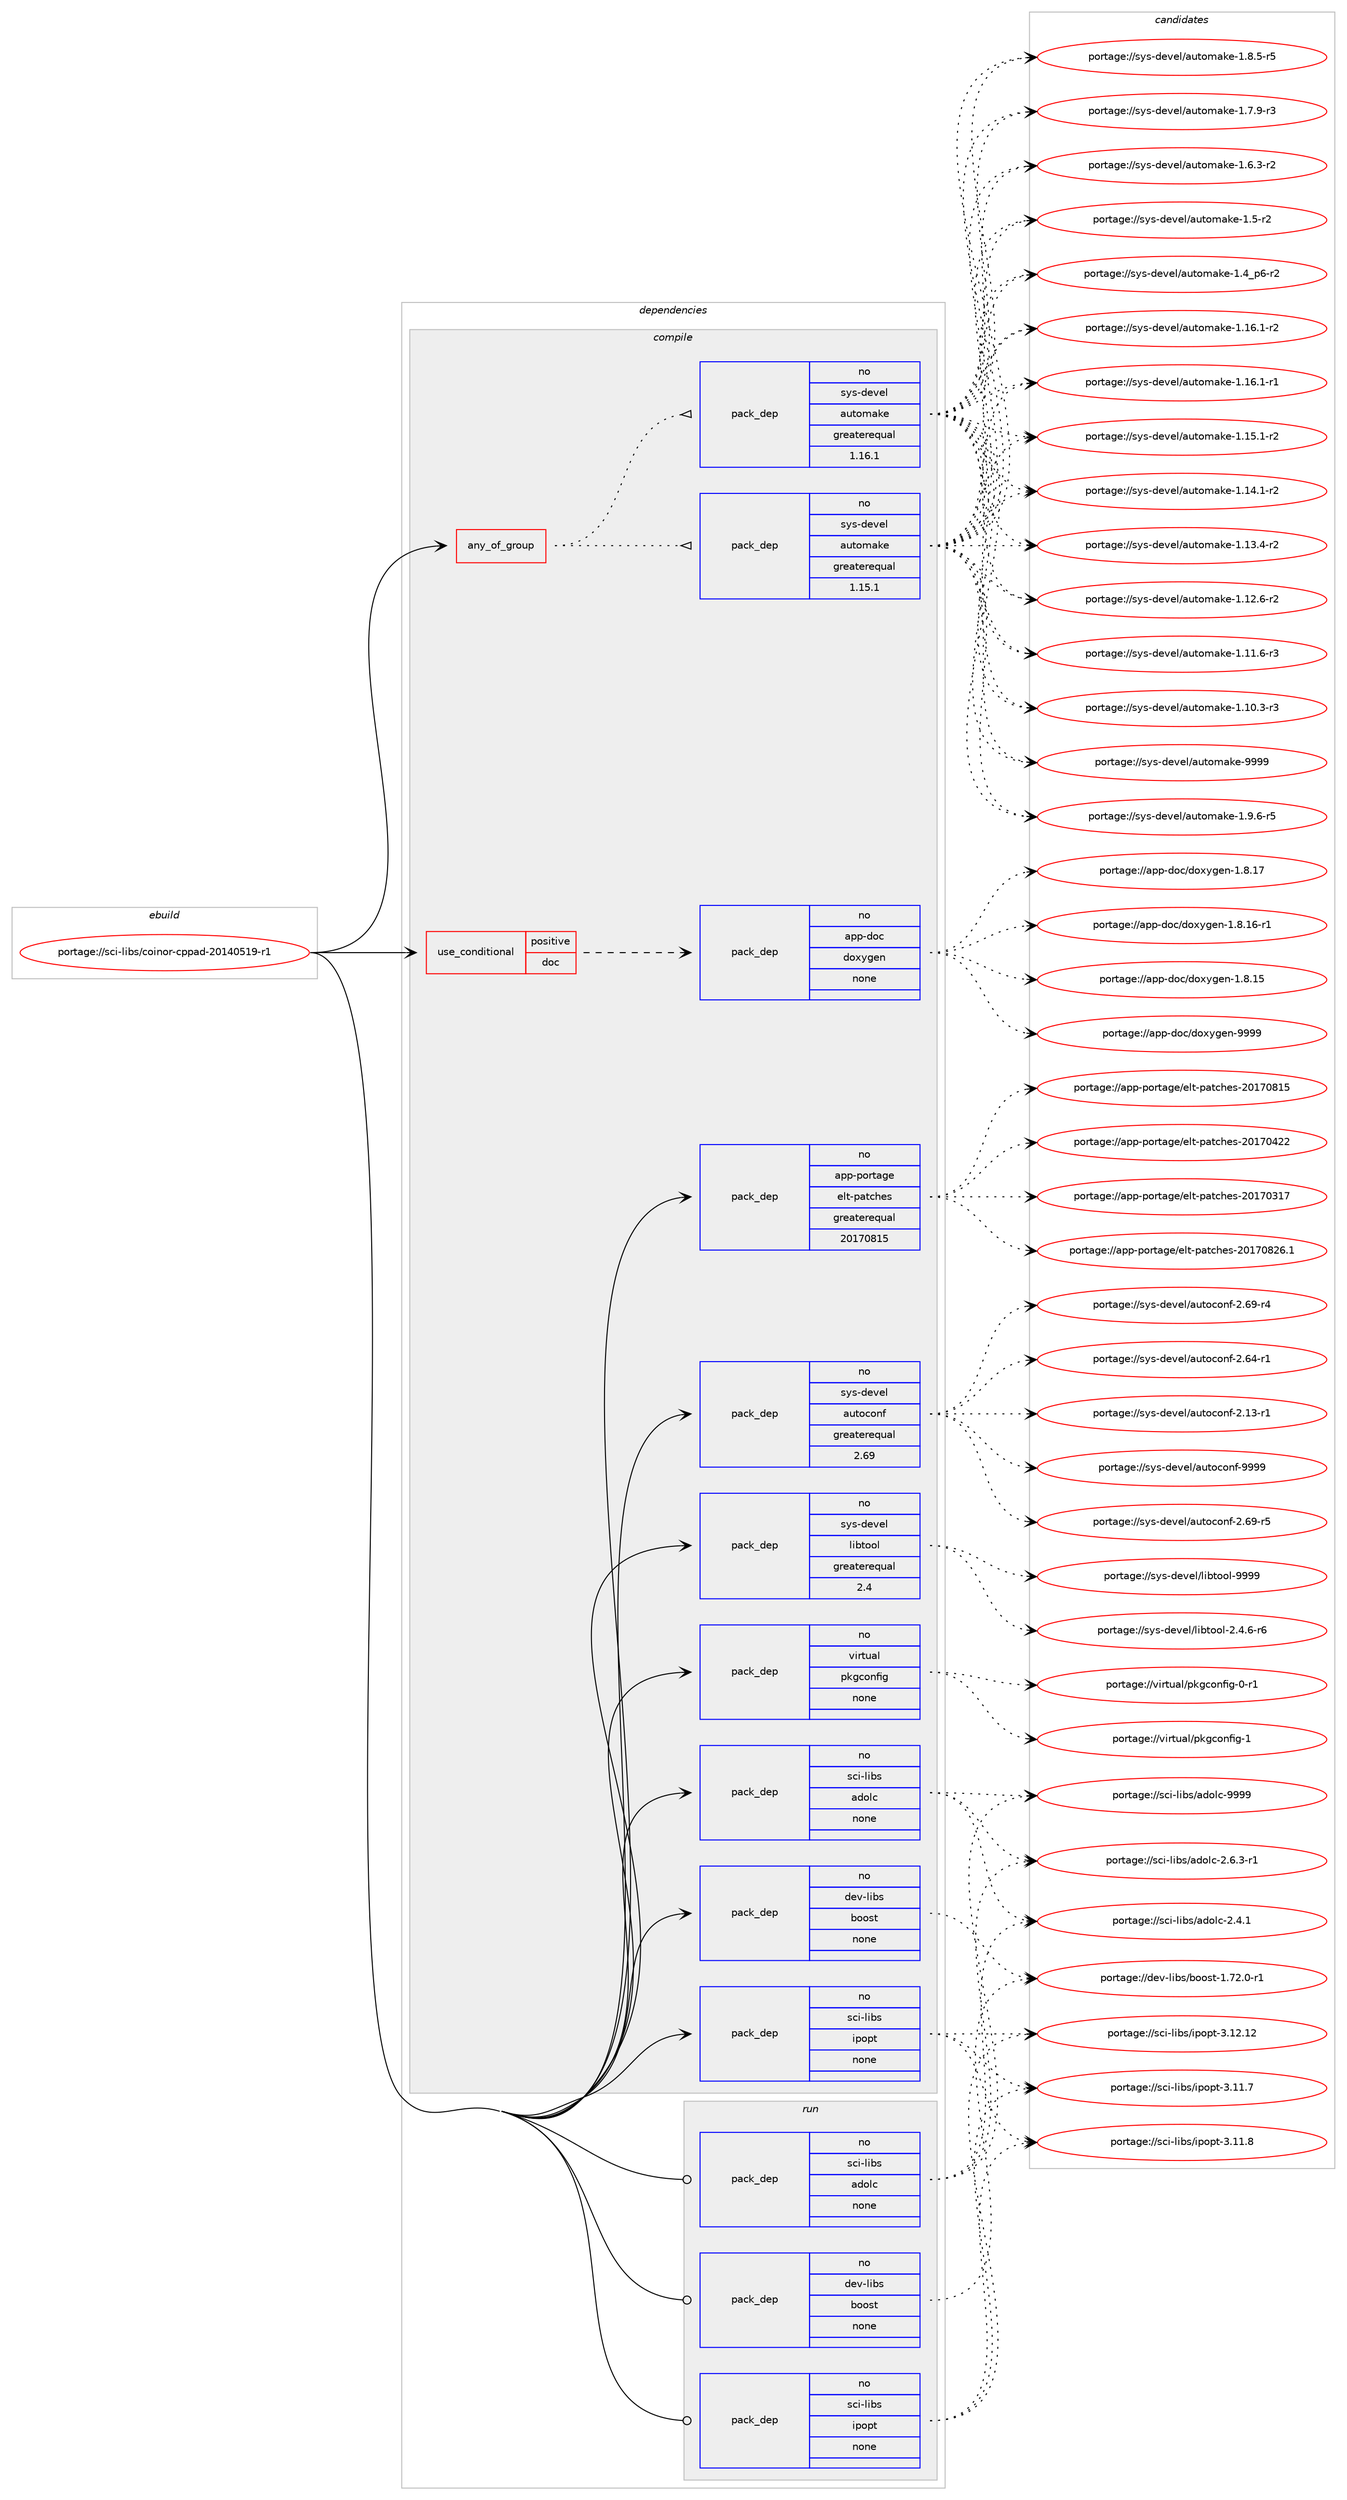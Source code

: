 digraph prolog {

# *************
# Graph options
# *************

newrank=true;
concentrate=true;
compound=true;
graph [rankdir=LR,fontname=Helvetica,fontsize=10,ranksep=1.5];#, ranksep=2.5, nodesep=0.2];
edge  [arrowhead=vee];
node  [fontname=Helvetica,fontsize=10];

# **********
# The ebuild
# **********

subgraph cluster_leftcol {
color=gray;
rank=same;
label=<<i>ebuild</i>>;
id [label="portage://sci-libs/coinor-cppad-20140519-r1", color=red, width=4, href="../sci-libs/coinor-cppad-20140519-r1.svg"];
}

# ****************
# The dependencies
# ****************

subgraph cluster_midcol {
color=gray;
label=<<i>dependencies</i>>;
subgraph cluster_compile {
fillcolor="#eeeeee";
style=filled;
label=<<i>compile</i>>;
subgraph any1054 {
dependency50712 [label=<<TABLE BORDER="0" CELLBORDER="1" CELLSPACING="0" CELLPADDING="4"><TR><TD CELLPADDING="10">any_of_group</TD></TR></TABLE>>, shape=none, color=red];subgraph pack38988 {
dependency50713 [label=<<TABLE BORDER="0" CELLBORDER="1" CELLSPACING="0" CELLPADDING="4" WIDTH="220"><TR><TD ROWSPAN="6" CELLPADDING="30">pack_dep</TD></TR><TR><TD WIDTH="110">no</TD></TR><TR><TD>sys-devel</TD></TR><TR><TD>automake</TD></TR><TR><TD>greaterequal</TD></TR><TR><TD>1.16.1</TD></TR></TABLE>>, shape=none, color=blue];
}
dependency50712:e -> dependency50713:w [weight=20,style="dotted",arrowhead="oinv"];
subgraph pack38989 {
dependency50714 [label=<<TABLE BORDER="0" CELLBORDER="1" CELLSPACING="0" CELLPADDING="4" WIDTH="220"><TR><TD ROWSPAN="6" CELLPADDING="30">pack_dep</TD></TR><TR><TD WIDTH="110">no</TD></TR><TR><TD>sys-devel</TD></TR><TR><TD>automake</TD></TR><TR><TD>greaterequal</TD></TR><TR><TD>1.15.1</TD></TR></TABLE>>, shape=none, color=blue];
}
dependency50712:e -> dependency50714:w [weight=20,style="dotted",arrowhead="oinv"];
}
id:e -> dependency50712:w [weight=20,style="solid",arrowhead="vee"];
subgraph cond10622 {
dependency50715 [label=<<TABLE BORDER="0" CELLBORDER="1" CELLSPACING="0" CELLPADDING="4"><TR><TD ROWSPAN="3" CELLPADDING="10">use_conditional</TD></TR><TR><TD>positive</TD></TR><TR><TD>doc</TD></TR></TABLE>>, shape=none, color=red];
subgraph pack38990 {
dependency50716 [label=<<TABLE BORDER="0" CELLBORDER="1" CELLSPACING="0" CELLPADDING="4" WIDTH="220"><TR><TD ROWSPAN="6" CELLPADDING="30">pack_dep</TD></TR><TR><TD WIDTH="110">no</TD></TR><TR><TD>app-doc</TD></TR><TR><TD>doxygen</TD></TR><TR><TD>none</TD></TR><TR><TD></TD></TR></TABLE>>, shape=none, color=blue];
}
dependency50715:e -> dependency50716:w [weight=20,style="dashed",arrowhead="vee"];
}
id:e -> dependency50715:w [weight=20,style="solid",arrowhead="vee"];
subgraph pack38991 {
dependency50717 [label=<<TABLE BORDER="0" CELLBORDER="1" CELLSPACING="0" CELLPADDING="4" WIDTH="220"><TR><TD ROWSPAN="6" CELLPADDING="30">pack_dep</TD></TR><TR><TD WIDTH="110">no</TD></TR><TR><TD>app-portage</TD></TR><TR><TD>elt-patches</TD></TR><TR><TD>greaterequal</TD></TR><TR><TD>20170815</TD></TR></TABLE>>, shape=none, color=blue];
}
id:e -> dependency50717:w [weight=20,style="solid",arrowhead="vee"];
subgraph pack38992 {
dependency50718 [label=<<TABLE BORDER="0" CELLBORDER="1" CELLSPACING="0" CELLPADDING="4" WIDTH="220"><TR><TD ROWSPAN="6" CELLPADDING="30">pack_dep</TD></TR><TR><TD WIDTH="110">no</TD></TR><TR><TD>dev-libs</TD></TR><TR><TD>boost</TD></TR><TR><TD>none</TD></TR><TR><TD></TD></TR></TABLE>>, shape=none, color=blue];
}
id:e -> dependency50718:w [weight=20,style="solid",arrowhead="vee"];
subgraph pack38993 {
dependency50719 [label=<<TABLE BORDER="0" CELLBORDER="1" CELLSPACING="0" CELLPADDING="4" WIDTH="220"><TR><TD ROWSPAN="6" CELLPADDING="30">pack_dep</TD></TR><TR><TD WIDTH="110">no</TD></TR><TR><TD>sci-libs</TD></TR><TR><TD>adolc</TD></TR><TR><TD>none</TD></TR><TR><TD></TD></TR></TABLE>>, shape=none, color=blue];
}
id:e -> dependency50719:w [weight=20,style="solid",arrowhead="vee"];
subgraph pack38994 {
dependency50720 [label=<<TABLE BORDER="0" CELLBORDER="1" CELLSPACING="0" CELLPADDING="4" WIDTH="220"><TR><TD ROWSPAN="6" CELLPADDING="30">pack_dep</TD></TR><TR><TD WIDTH="110">no</TD></TR><TR><TD>sci-libs</TD></TR><TR><TD>ipopt</TD></TR><TR><TD>none</TD></TR><TR><TD></TD></TR></TABLE>>, shape=none, color=blue];
}
id:e -> dependency50720:w [weight=20,style="solid",arrowhead="vee"];
subgraph pack38995 {
dependency50721 [label=<<TABLE BORDER="0" CELLBORDER="1" CELLSPACING="0" CELLPADDING="4" WIDTH="220"><TR><TD ROWSPAN="6" CELLPADDING="30">pack_dep</TD></TR><TR><TD WIDTH="110">no</TD></TR><TR><TD>sys-devel</TD></TR><TR><TD>autoconf</TD></TR><TR><TD>greaterequal</TD></TR><TR><TD>2.69</TD></TR></TABLE>>, shape=none, color=blue];
}
id:e -> dependency50721:w [weight=20,style="solid",arrowhead="vee"];
subgraph pack38996 {
dependency50722 [label=<<TABLE BORDER="0" CELLBORDER="1" CELLSPACING="0" CELLPADDING="4" WIDTH="220"><TR><TD ROWSPAN="6" CELLPADDING="30">pack_dep</TD></TR><TR><TD WIDTH="110">no</TD></TR><TR><TD>sys-devel</TD></TR><TR><TD>libtool</TD></TR><TR><TD>greaterequal</TD></TR><TR><TD>2.4</TD></TR></TABLE>>, shape=none, color=blue];
}
id:e -> dependency50722:w [weight=20,style="solid",arrowhead="vee"];
subgraph pack38997 {
dependency50723 [label=<<TABLE BORDER="0" CELLBORDER="1" CELLSPACING="0" CELLPADDING="4" WIDTH="220"><TR><TD ROWSPAN="6" CELLPADDING="30">pack_dep</TD></TR><TR><TD WIDTH="110">no</TD></TR><TR><TD>virtual</TD></TR><TR><TD>pkgconfig</TD></TR><TR><TD>none</TD></TR><TR><TD></TD></TR></TABLE>>, shape=none, color=blue];
}
id:e -> dependency50723:w [weight=20,style="solid",arrowhead="vee"];
}
subgraph cluster_compileandrun {
fillcolor="#eeeeee";
style=filled;
label=<<i>compile and run</i>>;
}
subgraph cluster_run {
fillcolor="#eeeeee";
style=filled;
label=<<i>run</i>>;
subgraph pack38998 {
dependency50724 [label=<<TABLE BORDER="0" CELLBORDER="1" CELLSPACING="0" CELLPADDING="4" WIDTH="220"><TR><TD ROWSPAN="6" CELLPADDING="30">pack_dep</TD></TR><TR><TD WIDTH="110">no</TD></TR><TR><TD>dev-libs</TD></TR><TR><TD>boost</TD></TR><TR><TD>none</TD></TR><TR><TD></TD></TR></TABLE>>, shape=none, color=blue];
}
id:e -> dependency50724:w [weight=20,style="solid",arrowhead="odot"];
subgraph pack38999 {
dependency50725 [label=<<TABLE BORDER="0" CELLBORDER="1" CELLSPACING="0" CELLPADDING="4" WIDTH="220"><TR><TD ROWSPAN="6" CELLPADDING="30">pack_dep</TD></TR><TR><TD WIDTH="110">no</TD></TR><TR><TD>sci-libs</TD></TR><TR><TD>adolc</TD></TR><TR><TD>none</TD></TR><TR><TD></TD></TR></TABLE>>, shape=none, color=blue];
}
id:e -> dependency50725:w [weight=20,style="solid",arrowhead="odot"];
subgraph pack39000 {
dependency50726 [label=<<TABLE BORDER="0" CELLBORDER="1" CELLSPACING="0" CELLPADDING="4" WIDTH="220"><TR><TD ROWSPAN="6" CELLPADDING="30">pack_dep</TD></TR><TR><TD WIDTH="110">no</TD></TR><TR><TD>sci-libs</TD></TR><TR><TD>ipopt</TD></TR><TR><TD>none</TD></TR><TR><TD></TD></TR></TABLE>>, shape=none, color=blue];
}
id:e -> dependency50726:w [weight=20,style="solid",arrowhead="odot"];
}
}

# **************
# The candidates
# **************

subgraph cluster_choices {
rank=same;
color=gray;
label=<<i>candidates</i>>;

subgraph choice38988 {
color=black;
nodesep=1;
choice115121115451001011181011084797117116111109971071014557575757 [label="portage://sys-devel/automake-9999", color=red, width=4,href="../sys-devel/automake-9999.svg"];
choice115121115451001011181011084797117116111109971071014549465746544511453 [label="portage://sys-devel/automake-1.9.6-r5", color=red, width=4,href="../sys-devel/automake-1.9.6-r5.svg"];
choice115121115451001011181011084797117116111109971071014549465646534511453 [label="portage://sys-devel/automake-1.8.5-r5", color=red, width=4,href="../sys-devel/automake-1.8.5-r5.svg"];
choice115121115451001011181011084797117116111109971071014549465546574511451 [label="portage://sys-devel/automake-1.7.9-r3", color=red, width=4,href="../sys-devel/automake-1.7.9-r3.svg"];
choice115121115451001011181011084797117116111109971071014549465446514511450 [label="portage://sys-devel/automake-1.6.3-r2", color=red, width=4,href="../sys-devel/automake-1.6.3-r2.svg"];
choice11512111545100101118101108479711711611110997107101454946534511450 [label="portage://sys-devel/automake-1.5-r2", color=red, width=4,href="../sys-devel/automake-1.5-r2.svg"];
choice115121115451001011181011084797117116111109971071014549465295112544511450 [label="portage://sys-devel/automake-1.4_p6-r2", color=red, width=4,href="../sys-devel/automake-1.4_p6-r2.svg"];
choice11512111545100101118101108479711711611110997107101454946495446494511450 [label="portage://sys-devel/automake-1.16.1-r2", color=red, width=4,href="../sys-devel/automake-1.16.1-r2.svg"];
choice11512111545100101118101108479711711611110997107101454946495446494511449 [label="portage://sys-devel/automake-1.16.1-r1", color=red, width=4,href="../sys-devel/automake-1.16.1-r1.svg"];
choice11512111545100101118101108479711711611110997107101454946495346494511450 [label="portage://sys-devel/automake-1.15.1-r2", color=red, width=4,href="../sys-devel/automake-1.15.1-r2.svg"];
choice11512111545100101118101108479711711611110997107101454946495246494511450 [label="portage://sys-devel/automake-1.14.1-r2", color=red, width=4,href="../sys-devel/automake-1.14.1-r2.svg"];
choice11512111545100101118101108479711711611110997107101454946495146524511450 [label="portage://sys-devel/automake-1.13.4-r2", color=red, width=4,href="../sys-devel/automake-1.13.4-r2.svg"];
choice11512111545100101118101108479711711611110997107101454946495046544511450 [label="portage://sys-devel/automake-1.12.6-r2", color=red, width=4,href="../sys-devel/automake-1.12.6-r2.svg"];
choice11512111545100101118101108479711711611110997107101454946494946544511451 [label="portage://sys-devel/automake-1.11.6-r3", color=red, width=4,href="../sys-devel/automake-1.11.6-r3.svg"];
choice11512111545100101118101108479711711611110997107101454946494846514511451 [label="portage://sys-devel/automake-1.10.3-r3", color=red, width=4,href="../sys-devel/automake-1.10.3-r3.svg"];
dependency50713:e -> choice115121115451001011181011084797117116111109971071014557575757:w [style=dotted,weight="100"];
dependency50713:e -> choice115121115451001011181011084797117116111109971071014549465746544511453:w [style=dotted,weight="100"];
dependency50713:e -> choice115121115451001011181011084797117116111109971071014549465646534511453:w [style=dotted,weight="100"];
dependency50713:e -> choice115121115451001011181011084797117116111109971071014549465546574511451:w [style=dotted,weight="100"];
dependency50713:e -> choice115121115451001011181011084797117116111109971071014549465446514511450:w [style=dotted,weight="100"];
dependency50713:e -> choice11512111545100101118101108479711711611110997107101454946534511450:w [style=dotted,weight="100"];
dependency50713:e -> choice115121115451001011181011084797117116111109971071014549465295112544511450:w [style=dotted,weight="100"];
dependency50713:e -> choice11512111545100101118101108479711711611110997107101454946495446494511450:w [style=dotted,weight="100"];
dependency50713:e -> choice11512111545100101118101108479711711611110997107101454946495446494511449:w [style=dotted,weight="100"];
dependency50713:e -> choice11512111545100101118101108479711711611110997107101454946495346494511450:w [style=dotted,weight="100"];
dependency50713:e -> choice11512111545100101118101108479711711611110997107101454946495246494511450:w [style=dotted,weight="100"];
dependency50713:e -> choice11512111545100101118101108479711711611110997107101454946495146524511450:w [style=dotted,weight="100"];
dependency50713:e -> choice11512111545100101118101108479711711611110997107101454946495046544511450:w [style=dotted,weight="100"];
dependency50713:e -> choice11512111545100101118101108479711711611110997107101454946494946544511451:w [style=dotted,weight="100"];
dependency50713:e -> choice11512111545100101118101108479711711611110997107101454946494846514511451:w [style=dotted,weight="100"];
}
subgraph choice38989 {
color=black;
nodesep=1;
choice115121115451001011181011084797117116111109971071014557575757 [label="portage://sys-devel/automake-9999", color=red, width=4,href="../sys-devel/automake-9999.svg"];
choice115121115451001011181011084797117116111109971071014549465746544511453 [label="portage://sys-devel/automake-1.9.6-r5", color=red, width=4,href="../sys-devel/automake-1.9.6-r5.svg"];
choice115121115451001011181011084797117116111109971071014549465646534511453 [label="portage://sys-devel/automake-1.8.5-r5", color=red, width=4,href="../sys-devel/automake-1.8.5-r5.svg"];
choice115121115451001011181011084797117116111109971071014549465546574511451 [label="portage://sys-devel/automake-1.7.9-r3", color=red, width=4,href="../sys-devel/automake-1.7.9-r3.svg"];
choice115121115451001011181011084797117116111109971071014549465446514511450 [label="portage://sys-devel/automake-1.6.3-r2", color=red, width=4,href="../sys-devel/automake-1.6.3-r2.svg"];
choice11512111545100101118101108479711711611110997107101454946534511450 [label="portage://sys-devel/automake-1.5-r2", color=red, width=4,href="../sys-devel/automake-1.5-r2.svg"];
choice115121115451001011181011084797117116111109971071014549465295112544511450 [label="portage://sys-devel/automake-1.4_p6-r2", color=red, width=4,href="../sys-devel/automake-1.4_p6-r2.svg"];
choice11512111545100101118101108479711711611110997107101454946495446494511450 [label="portage://sys-devel/automake-1.16.1-r2", color=red, width=4,href="../sys-devel/automake-1.16.1-r2.svg"];
choice11512111545100101118101108479711711611110997107101454946495446494511449 [label="portage://sys-devel/automake-1.16.1-r1", color=red, width=4,href="../sys-devel/automake-1.16.1-r1.svg"];
choice11512111545100101118101108479711711611110997107101454946495346494511450 [label="portage://sys-devel/automake-1.15.1-r2", color=red, width=4,href="../sys-devel/automake-1.15.1-r2.svg"];
choice11512111545100101118101108479711711611110997107101454946495246494511450 [label="portage://sys-devel/automake-1.14.1-r2", color=red, width=4,href="../sys-devel/automake-1.14.1-r2.svg"];
choice11512111545100101118101108479711711611110997107101454946495146524511450 [label="portage://sys-devel/automake-1.13.4-r2", color=red, width=4,href="../sys-devel/automake-1.13.4-r2.svg"];
choice11512111545100101118101108479711711611110997107101454946495046544511450 [label="portage://sys-devel/automake-1.12.6-r2", color=red, width=4,href="../sys-devel/automake-1.12.6-r2.svg"];
choice11512111545100101118101108479711711611110997107101454946494946544511451 [label="portage://sys-devel/automake-1.11.6-r3", color=red, width=4,href="../sys-devel/automake-1.11.6-r3.svg"];
choice11512111545100101118101108479711711611110997107101454946494846514511451 [label="portage://sys-devel/automake-1.10.3-r3", color=red, width=4,href="../sys-devel/automake-1.10.3-r3.svg"];
dependency50714:e -> choice115121115451001011181011084797117116111109971071014557575757:w [style=dotted,weight="100"];
dependency50714:e -> choice115121115451001011181011084797117116111109971071014549465746544511453:w [style=dotted,weight="100"];
dependency50714:e -> choice115121115451001011181011084797117116111109971071014549465646534511453:w [style=dotted,weight="100"];
dependency50714:e -> choice115121115451001011181011084797117116111109971071014549465546574511451:w [style=dotted,weight="100"];
dependency50714:e -> choice115121115451001011181011084797117116111109971071014549465446514511450:w [style=dotted,weight="100"];
dependency50714:e -> choice11512111545100101118101108479711711611110997107101454946534511450:w [style=dotted,weight="100"];
dependency50714:e -> choice115121115451001011181011084797117116111109971071014549465295112544511450:w [style=dotted,weight="100"];
dependency50714:e -> choice11512111545100101118101108479711711611110997107101454946495446494511450:w [style=dotted,weight="100"];
dependency50714:e -> choice11512111545100101118101108479711711611110997107101454946495446494511449:w [style=dotted,weight="100"];
dependency50714:e -> choice11512111545100101118101108479711711611110997107101454946495346494511450:w [style=dotted,weight="100"];
dependency50714:e -> choice11512111545100101118101108479711711611110997107101454946495246494511450:w [style=dotted,weight="100"];
dependency50714:e -> choice11512111545100101118101108479711711611110997107101454946495146524511450:w [style=dotted,weight="100"];
dependency50714:e -> choice11512111545100101118101108479711711611110997107101454946495046544511450:w [style=dotted,weight="100"];
dependency50714:e -> choice11512111545100101118101108479711711611110997107101454946494946544511451:w [style=dotted,weight="100"];
dependency50714:e -> choice11512111545100101118101108479711711611110997107101454946494846514511451:w [style=dotted,weight="100"];
}
subgraph choice38990 {
color=black;
nodesep=1;
choice971121124510011199471001111201211031011104557575757 [label="portage://app-doc/doxygen-9999", color=red, width=4,href="../app-doc/doxygen-9999.svg"];
choice9711211245100111994710011112012110310111045494656464955 [label="portage://app-doc/doxygen-1.8.17", color=red, width=4,href="../app-doc/doxygen-1.8.17.svg"];
choice97112112451001119947100111120121103101110454946564649544511449 [label="portage://app-doc/doxygen-1.8.16-r1", color=red, width=4,href="../app-doc/doxygen-1.8.16-r1.svg"];
choice9711211245100111994710011112012110310111045494656464953 [label="portage://app-doc/doxygen-1.8.15", color=red, width=4,href="../app-doc/doxygen-1.8.15.svg"];
dependency50716:e -> choice971121124510011199471001111201211031011104557575757:w [style=dotted,weight="100"];
dependency50716:e -> choice9711211245100111994710011112012110310111045494656464955:w [style=dotted,weight="100"];
dependency50716:e -> choice97112112451001119947100111120121103101110454946564649544511449:w [style=dotted,weight="100"];
dependency50716:e -> choice9711211245100111994710011112012110310111045494656464953:w [style=dotted,weight="100"];
}
subgraph choice38991 {
color=black;
nodesep=1;
choice971121124511211111411697103101471011081164511297116991041011154550484955485650544649 [label="portage://app-portage/elt-patches-20170826.1", color=red, width=4,href="../app-portage/elt-patches-20170826.1.svg"];
choice97112112451121111141169710310147101108116451129711699104101115455048495548564953 [label="portage://app-portage/elt-patches-20170815", color=red, width=4,href="../app-portage/elt-patches-20170815.svg"];
choice97112112451121111141169710310147101108116451129711699104101115455048495548525050 [label="portage://app-portage/elt-patches-20170422", color=red, width=4,href="../app-portage/elt-patches-20170422.svg"];
choice97112112451121111141169710310147101108116451129711699104101115455048495548514955 [label="portage://app-portage/elt-patches-20170317", color=red, width=4,href="../app-portage/elt-patches-20170317.svg"];
dependency50717:e -> choice971121124511211111411697103101471011081164511297116991041011154550484955485650544649:w [style=dotted,weight="100"];
dependency50717:e -> choice97112112451121111141169710310147101108116451129711699104101115455048495548564953:w [style=dotted,weight="100"];
dependency50717:e -> choice97112112451121111141169710310147101108116451129711699104101115455048495548525050:w [style=dotted,weight="100"];
dependency50717:e -> choice97112112451121111141169710310147101108116451129711699104101115455048495548514955:w [style=dotted,weight="100"];
}
subgraph choice38992 {
color=black;
nodesep=1;
choice10010111845108105981154798111111115116454946555046484511449 [label="portage://dev-libs/boost-1.72.0-r1", color=red, width=4,href="../dev-libs/boost-1.72.0-r1.svg"];
dependency50718:e -> choice10010111845108105981154798111111115116454946555046484511449:w [style=dotted,weight="100"];
}
subgraph choice38993 {
color=black;
nodesep=1;
choice1159910545108105981154797100111108994557575757 [label="portage://sci-libs/adolc-9999", color=red, width=4,href="../sci-libs/adolc-9999.svg"];
choice1159910545108105981154797100111108994550465446514511449 [label="portage://sci-libs/adolc-2.6.3-r1", color=red, width=4,href="../sci-libs/adolc-2.6.3-r1.svg"];
choice115991054510810598115479710011110899455046524649 [label="portage://sci-libs/adolc-2.4.1", color=red, width=4,href="../sci-libs/adolc-2.4.1.svg"];
dependency50719:e -> choice1159910545108105981154797100111108994557575757:w [style=dotted,weight="100"];
dependency50719:e -> choice1159910545108105981154797100111108994550465446514511449:w [style=dotted,weight="100"];
dependency50719:e -> choice115991054510810598115479710011110899455046524649:w [style=dotted,weight="100"];
}
subgraph choice38994 {
color=black;
nodesep=1;
choice115991054510810598115471051121111121164551464950464950 [label="portage://sci-libs/ipopt-3.12.12", color=red, width=4,href="../sci-libs/ipopt-3.12.12.svg"];
choice1159910545108105981154710511211111211645514649494656 [label="portage://sci-libs/ipopt-3.11.8", color=red, width=4,href="../sci-libs/ipopt-3.11.8.svg"];
choice1159910545108105981154710511211111211645514649494655 [label="portage://sci-libs/ipopt-3.11.7", color=red, width=4,href="../sci-libs/ipopt-3.11.7.svg"];
dependency50720:e -> choice115991054510810598115471051121111121164551464950464950:w [style=dotted,weight="100"];
dependency50720:e -> choice1159910545108105981154710511211111211645514649494656:w [style=dotted,weight="100"];
dependency50720:e -> choice1159910545108105981154710511211111211645514649494655:w [style=dotted,weight="100"];
}
subgraph choice38995 {
color=black;
nodesep=1;
choice115121115451001011181011084797117116111991111101024557575757 [label="portage://sys-devel/autoconf-9999", color=red, width=4,href="../sys-devel/autoconf-9999.svg"];
choice1151211154510010111810110847971171161119911111010245504654574511453 [label="portage://sys-devel/autoconf-2.69-r5", color=red, width=4,href="../sys-devel/autoconf-2.69-r5.svg"];
choice1151211154510010111810110847971171161119911111010245504654574511452 [label="portage://sys-devel/autoconf-2.69-r4", color=red, width=4,href="../sys-devel/autoconf-2.69-r4.svg"];
choice1151211154510010111810110847971171161119911111010245504654524511449 [label="portage://sys-devel/autoconf-2.64-r1", color=red, width=4,href="../sys-devel/autoconf-2.64-r1.svg"];
choice1151211154510010111810110847971171161119911111010245504649514511449 [label="portage://sys-devel/autoconf-2.13-r1", color=red, width=4,href="../sys-devel/autoconf-2.13-r1.svg"];
dependency50721:e -> choice115121115451001011181011084797117116111991111101024557575757:w [style=dotted,weight="100"];
dependency50721:e -> choice1151211154510010111810110847971171161119911111010245504654574511453:w [style=dotted,weight="100"];
dependency50721:e -> choice1151211154510010111810110847971171161119911111010245504654574511452:w [style=dotted,weight="100"];
dependency50721:e -> choice1151211154510010111810110847971171161119911111010245504654524511449:w [style=dotted,weight="100"];
dependency50721:e -> choice1151211154510010111810110847971171161119911111010245504649514511449:w [style=dotted,weight="100"];
}
subgraph choice38996 {
color=black;
nodesep=1;
choice1151211154510010111810110847108105981161111111084557575757 [label="portage://sys-devel/libtool-9999", color=red, width=4,href="../sys-devel/libtool-9999.svg"];
choice1151211154510010111810110847108105981161111111084550465246544511454 [label="portage://sys-devel/libtool-2.4.6-r6", color=red, width=4,href="../sys-devel/libtool-2.4.6-r6.svg"];
dependency50722:e -> choice1151211154510010111810110847108105981161111111084557575757:w [style=dotted,weight="100"];
dependency50722:e -> choice1151211154510010111810110847108105981161111111084550465246544511454:w [style=dotted,weight="100"];
}
subgraph choice38997 {
color=black;
nodesep=1;
choice1181051141161179710847112107103991111101021051034549 [label="portage://virtual/pkgconfig-1", color=red, width=4,href="../virtual/pkgconfig-1.svg"];
choice11810511411611797108471121071039911111010210510345484511449 [label="portage://virtual/pkgconfig-0-r1", color=red, width=4,href="../virtual/pkgconfig-0-r1.svg"];
dependency50723:e -> choice1181051141161179710847112107103991111101021051034549:w [style=dotted,weight="100"];
dependency50723:e -> choice11810511411611797108471121071039911111010210510345484511449:w [style=dotted,weight="100"];
}
subgraph choice38998 {
color=black;
nodesep=1;
choice10010111845108105981154798111111115116454946555046484511449 [label="portage://dev-libs/boost-1.72.0-r1", color=red, width=4,href="../dev-libs/boost-1.72.0-r1.svg"];
dependency50724:e -> choice10010111845108105981154798111111115116454946555046484511449:w [style=dotted,weight="100"];
}
subgraph choice38999 {
color=black;
nodesep=1;
choice1159910545108105981154797100111108994557575757 [label="portage://sci-libs/adolc-9999", color=red, width=4,href="../sci-libs/adolc-9999.svg"];
choice1159910545108105981154797100111108994550465446514511449 [label="portage://sci-libs/adolc-2.6.3-r1", color=red, width=4,href="../sci-libs/adolc-2.6.3-r1.svg"];
choice115991054510810598115479710011110899455046524649 [label="portage://sci-libs/adolc-2.4.1", color=red, width=4,href="../sci-libs/adolc-2.4.1.svg"];
dependency50725:e -> choice1159910545108105981154797100111108994557575757:w [style=dotted,weight="100"];
dependency50725:e -> choice1159910545108105981154797100111108994550465446514511449:w [style=dotted,weight="100"];
dependency50725:e -> choice115991054510810598115479710011110899455046524649:w [style=dotted,weight="100"];
}
subgraph choice39000 {
color=black;
nodesep=1;
choice115991054510810598115471051121111121164551464950464950 [label="portage://sci-libs/ipopt-3.12.12", color=red, width=4,href="../sci-libs/ipopt-3.12.12.svg"];
choice1159910545108105981154710511211111211645514649494656 [label="portage://sci-libs/ipopt-3.11.8", color=red, width=4,href="../sci-libs/ipopt-3.11.8.svg"];
choice1159910545108105981154710511211111211645514649494655 [label="portage://sci-libs/ipopt-3.11.7", color=red, width=4,href="../sci-libs/ipopt-3.11.7.svg"];
dependency50726:e -> choice115991054510810598115471051121111121164551464950464950:w [style=dotted,weight="100"];
dependency50726:e -> choice1159910545108105981154710511211111211645514649494656:w [style=dotted,weight="100"];
dependency50726:e -> choice1159910545108105981154710511211111211645514649494655:w [style=dotted,weight="100"];
}
}

}
